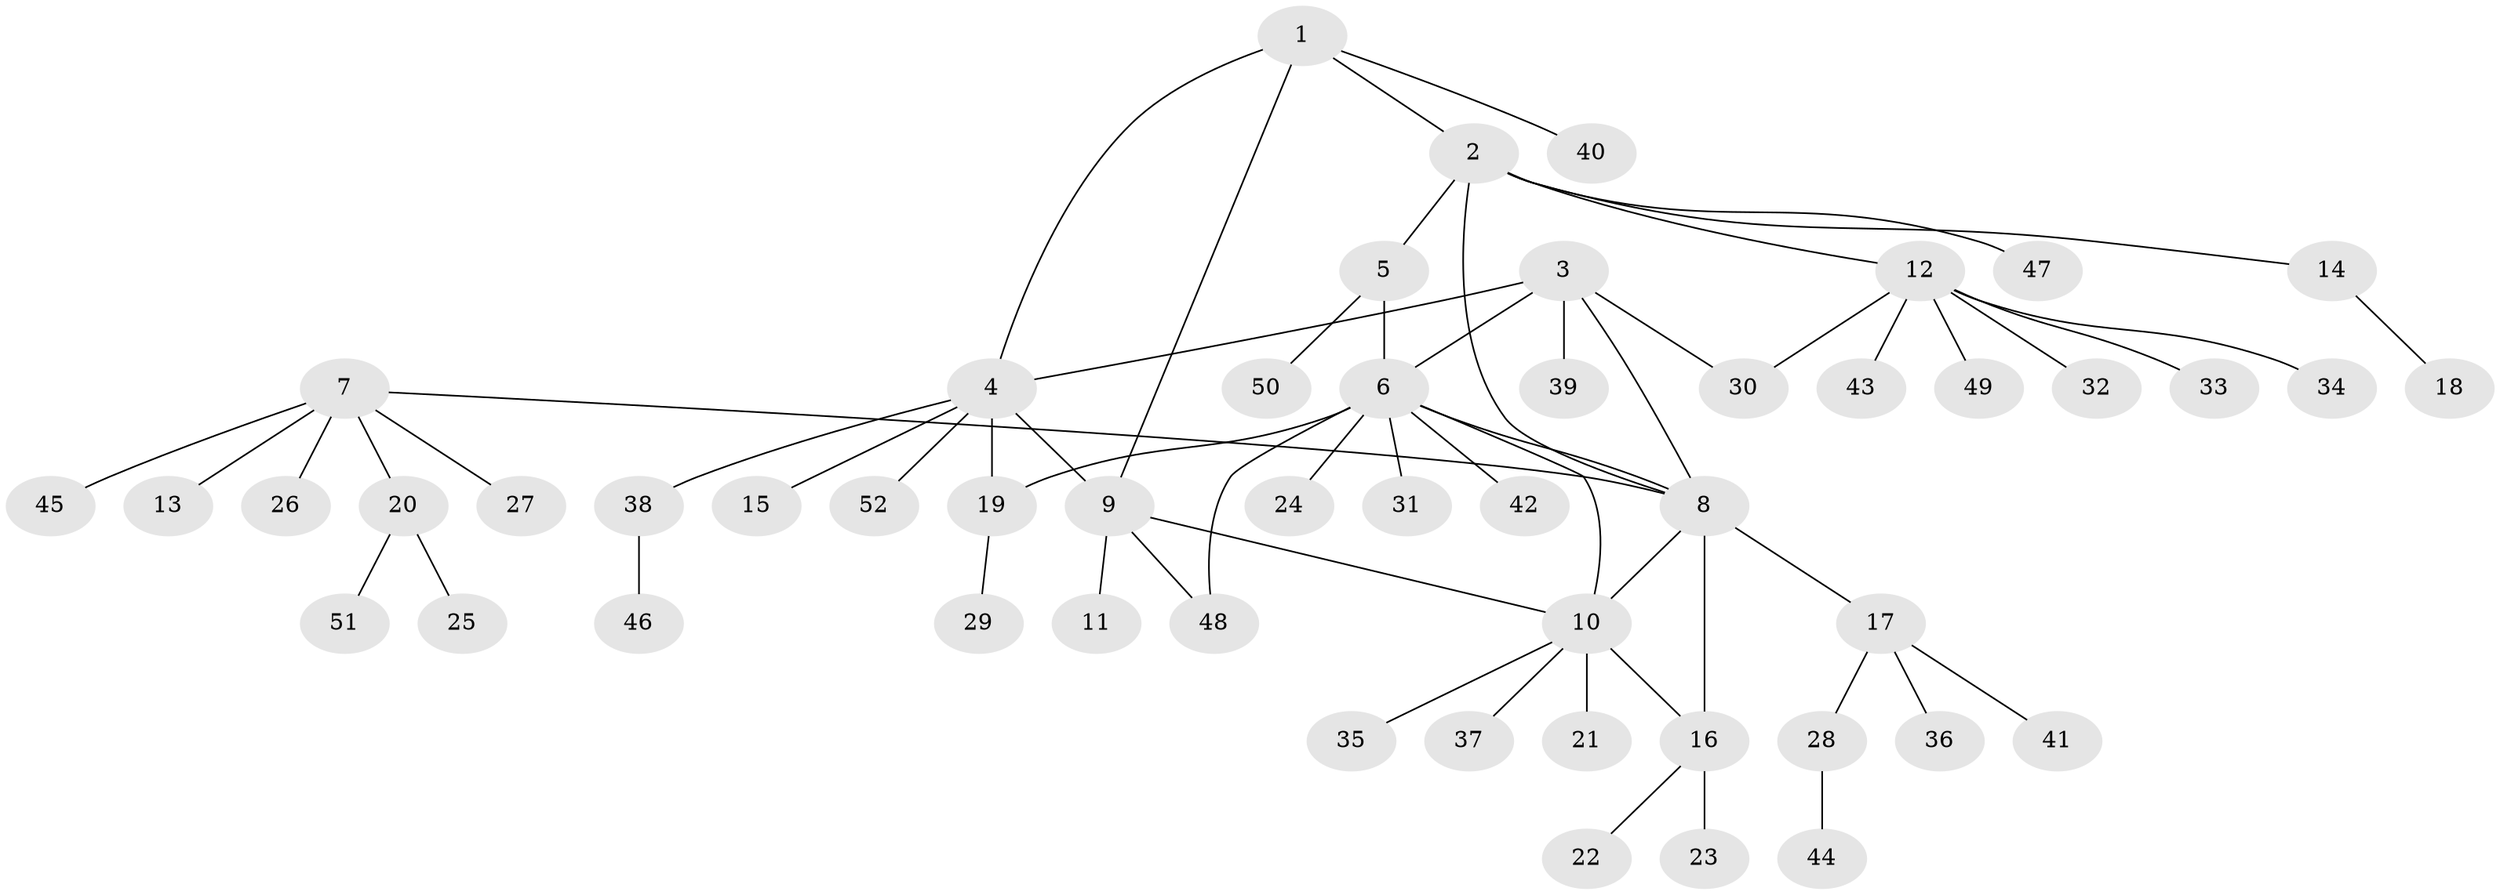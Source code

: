 // coarse degree distribution, {3: 0.08333333333333333, 7: 0.027777777777777776, 5: 0.027777777777777776, 6: 0.08333333333333333, 8: 0.027777777777777776, 11: 0.027777777777777776, 4: 0.027777777777777776, 1: 0.6111111111111112, 2: 0.08333333333333333}
// Generated by graph-tools (version 1.1) at 2025/42/03/06/25 10:42:13]
// undirected, 52 vertices, 61 edges
graph export_dot {
graph [start="1"]
  node [color=gray90,style=filled];
  1;
  2;
  3;
  4;
  5;
  6;
  7;
  8;
  9;
  10;
  11;
  12;
  13;
  14;
  15;
  16;
  17;
  18;
  19;
  20;
  21;
  22;
  23;
  24;
  25;
  26;
  27;
  28;
  29;
  30;
  31;
  32;
  33;
  34;
  35;
  36;
  37;
  38;
  39;
  40;
  41;
  42;
  43;
  44;
  45;
  46;
  47;
  48;
  49;
  50;
  51;
  52;
  1 -- 2;
  1 -- 4;
  1 -- 9;
  1 -- 40;
  2 -- 5;
  2 -- 8;
  2 -- 12;
  2 -- 14;
  2 -- 47;
  3 -- 4;
  3 -- 6;
  3 -- 8;
  3 -- 30;
  3 -- 39;
  4 -- 9;
  4 -- 15;
  4 -- 19;
  4 -- 38;
  4 -- 52;
  5 -- 6;
  5 -- 50;
  6 -- 8;
  6 -- 10;
  6 -- 19;
  6 -- 24;
  6 -- 31;
  6 -- 42;
  6 -- 48;
  7 -- 8;
  7 -- 13;
  7 -- 20;
  7 -- 26;
  7 -- 27;
  7 -- 45;
  8 -- 10;
  8 -- 16;
  8 -- 17;
  9 -- 10;
  9 -- 11;
  9 -- 48;
  10 -- 16;
  10 -- 21;
  10 -- 35;
  10 -- 37;
  12 -- 30;
  12 -- 32;
  12 -- 33;
  12 -- 34;
  12 -- 43;
  12 -- 49;
  14 -- 18;
  16 -- 22;
  16 -- 23;
  17 -- 28;
  17 -- 36;
  17 -- 41;
  19 -- 29;
  20 -- 25;
  20 -- 51;
  28 -- 44;
  38 -- 46;
}

